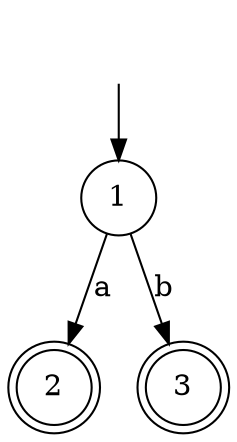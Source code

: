 digraph G{
    ""[shape=none]
    "1"[shape=circle]
    "2"[shape=doublecircle]
    "3"[shape=doublecircle]

    ""->"1"
    "1" -> "2"[label="a"]
    "1" -> "3"[label="b"]
}
